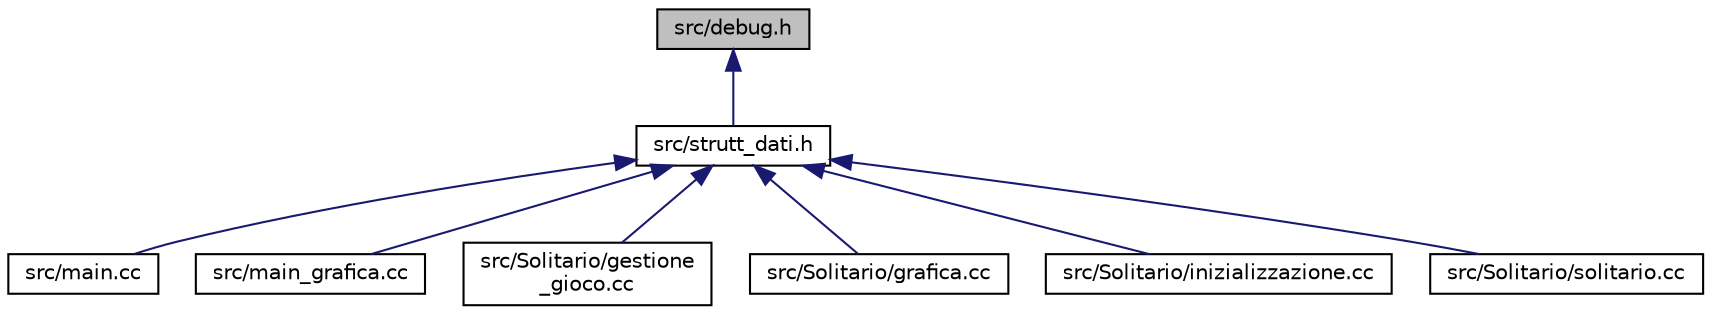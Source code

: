 digraph "src/debug.h"
{
  edge [fontname="Helvetica",fontsize="10",labelfontname="Helvetica",labelfontsize="10"];
  node [fontname="Helvetica",fontsize="10",shape=record];
  Node1 [label="src/debug.h",height=0.2,width=0.4,color="black", fillcolor="grey75", style="filled", fontcolor="black"];
  Node1 -> Node2 [dir="back",color="midnightblue",fontsize="10",style="solid",fontname="Helvetica"];
  Node2 [label="src/strutt_dati.h",height=0.2,width=0.4,color="black", fillcolor="white", style="filled",URL="$strutt__dati_8h.html",tooltip="Strutture dati, variabili e header/librerie comuni a tutto il programma. "];
  Node2 -> Node3 [dir="back",color="midnightblue",fontsize="10",style="solid",fontname="Helvetica"];
  Node3 [label="src/main.cc",height=0.2,width=0.4,color="black", fillcolor="white", style="filled",URL="$main_8cc.html",tooltip="File contenente la funzione main. "];
  Node2 -> Node4 [dir="back",color="midnightblue",fontsize="10",style="solid",fontname="Helvetica"];
  Node4 [label="src/main_grafica.cc",height=0.2,width=0.4,color="black", fillcolor="white", style="filled",URL="$main__grafica_8cc.html",tooltip="File di supporto per la grafica e l&#39;inizializzazione del main. "];
  Node2 -> Node5 [dir="back",color="midnightblue",fontsize="10",style="solid",fontname="Helvetica"];
  Node5 [label="src/Solitario/gestione\l_gioco.cc",height=0.2,width=0.4,color="black", fillcolor="white", style="filled",URL="$gestione__gioco_8cc.html"];
  Node2 -> Node6 [dir="back",color="midnightblue",fontsize="10",style="solid",fontname="Helvetica"];
  Node6 [label="src/Solitario/grafica.cc",height=0.2,width=0.4,color="black", fillcolor="white", style="filled",URL="$grafica_8cc.html"];
  Node2 -> Node7 [dir="back",color="midnightblue",fontsize="10",style="solid",fontname="Helvetica"];
  Node7 [label="src/Solitario/inizializzazione.cc",height=0.2,width=0.4,color="black", fillcolor="white", style="filled",URL="$inizializzazione_8cc.html"];
  Node2 -> Node8 [dir="back",color="midnightblue",fontsize="10",style="solid",fontname="Helvetica"];
  Node8 [label="src/Solitario/solitario.cc",height=0.2,width=0.4,color="black", fillcolor="white", style="filled",URL="$solitario_8cc.html"];
}
